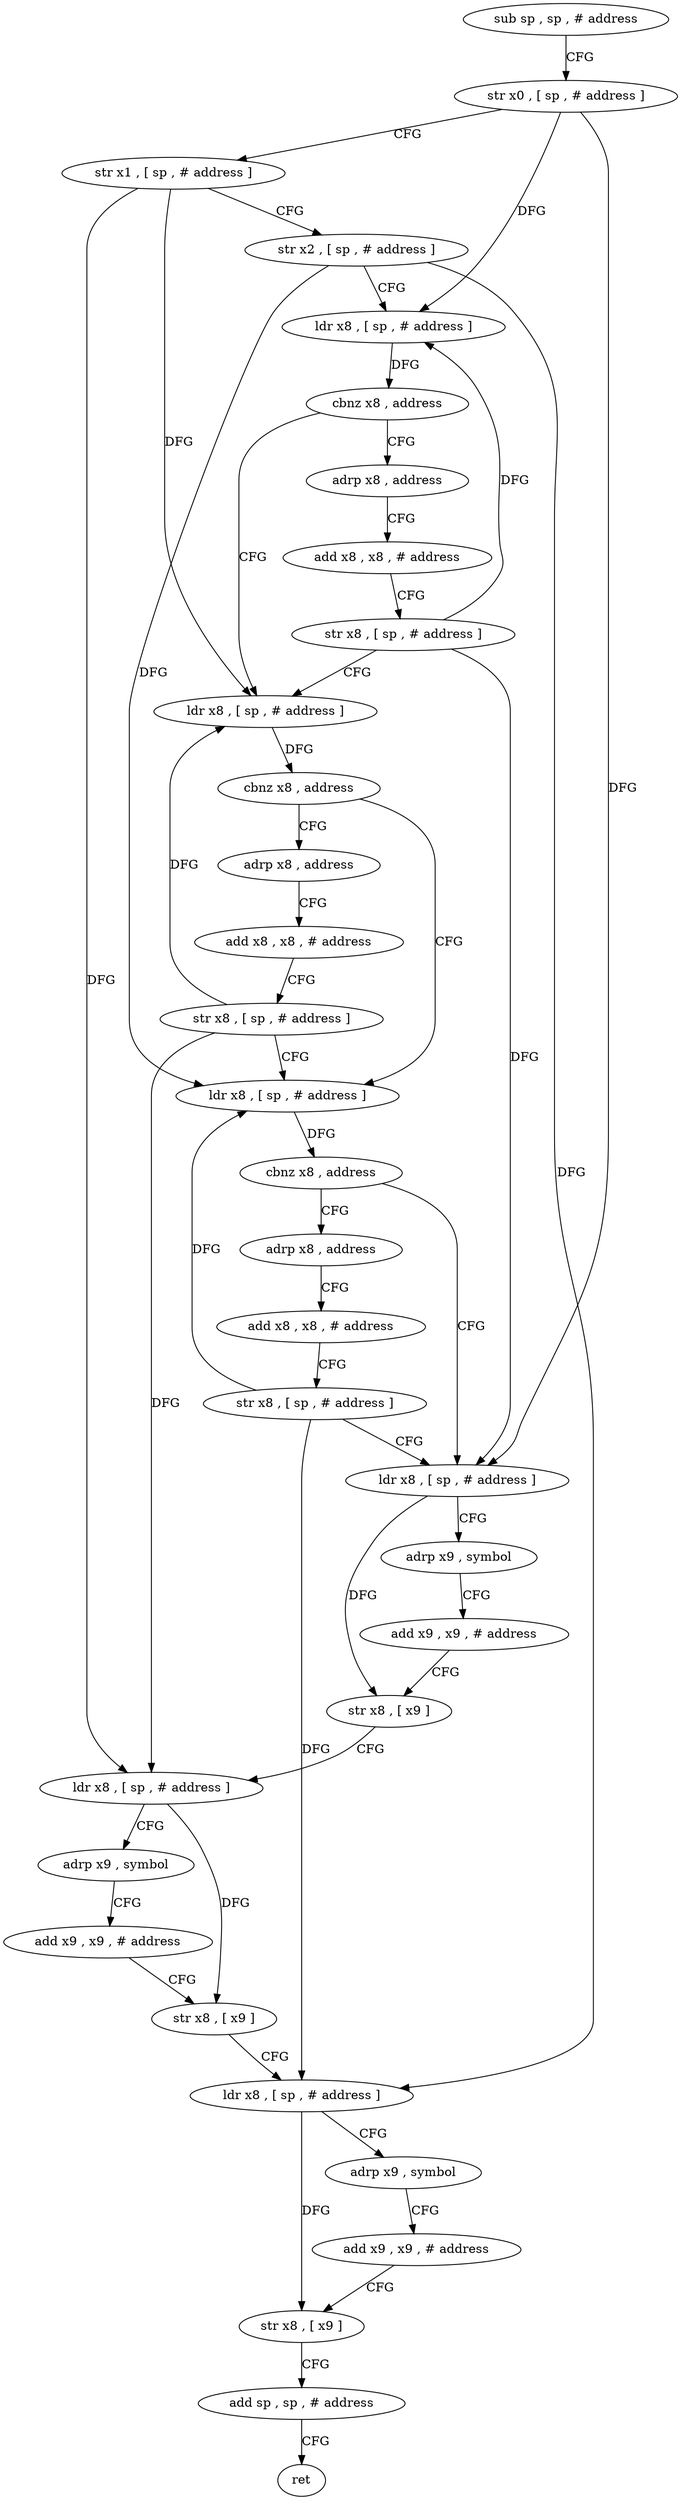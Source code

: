 digraph "func" {
"4233272" [label = "sub sp , sp , # address" ]
"4233276" [label = "str x0 , [ sp , # address ]" ]
"4233280" [label = "str x1 , [ sp , # address ]" ]
"4233284" [label = "str x2 , [ sp , # address ]" ]
"4233288" [label = "ldr x8 , [ sp , # address ]" ]
"4233292" [label = "cbnz x8 , address" ]
"4233308" [label = "ldr x8 , [ sp , # address ]" ]
"4233296" [label = "adrp x8 , address" ]
"4233312" [label = "cbnz x8 , address" ]
"4233328" [label = "ldr x8 , [ sp , # address ]" ]
"4233316" [label = "adrp x8 , address" ]
"4233300" [label = "add x8 , x8 , # address" ]
"4233304" [label = "str x8 , [ sp , # address ]" ]
"4233332" [label = "cbnz x8 , address" ]
"4233348" [label = "ldr x8 , [ sp , # address ]" ]
"4233336" [label = "adrp x8 , address" ]
"4233320" [label = "add x8 , x8 , # address" ]
"4233324" [label = "str x8 , [ sp , # address ]" ]
"4233352" [label = "adrp x9 , symbol" ]
"4233356" [label = "add x9 , x9 , # address" ]
"4233360" [label = "str x8 , [ x9 ]" ]
"4233364" [label = "ldr x8 , [ sp , # address ]" ]
"4233368" [label = "adrp x9 , symbol" ]
"4233372" [label = "add x9 , x9 , # address" ]
"4233376" [label = "str x8 , [ x9 ]" ]
"4233380" [label = "ldr x8 , [ sp , # address ]" ]
"4233384" [label = "adrp x9 , symbol" ]
"4233388" [label = "add x9 , x9 , # address" ]
"4233392" [label = "str x8 , [ x9 ]" ]
"4233396" [label = "add sp , sp , # address" ]
"4233400" [label = "ret" ]
"4233340" [label = "add x8 , x8 , # address" ]
"4233344" [label = "str x8 , [ sp , # address ]" ]
"4233272" -> "4233276" [ label = "CFG" ]
"4233276" -> "4233280" [ label = "CFG" ]
"4233276" -> "4233288" [ label = "DFG" ]
"4233276" -> "4233348" [ label = "DFG" ]
"4233280" -> "4233284" [ label = "CFG" ]
"4233280" -> "4233308" [ label = "DFG" ]
"4233280" -> "4233364" [ label = "DFG" ]
"4233284" -> "4233288" [ label = "CFG" ]
"4233284" -> "4233328" [ label = "DFG" ]
"4233284" -> "4233380" [ label = "DFG" ]
"4233288" -> "4233292" [ label = "DFG" ]
"4233292" -> "4233308" [ label = "CFG" ]
"4233292" -> "4233296" [ label = "CFG" ]
"4233308" -> "4233312" [ label = "DFG" ]
"4233296" -> "4233300" [ label = "CFG" ]
"4233312" -> "4233328" [ label = "CFG" ]
"4233312" -> "4233316" [ label = "CFG" ]
"4233328" -> "4233332" [ label = "DFG" ]
"4233316" -> "4233320" [ label = "CFG" ]
"4233300" -> "4233304" [ label = "CFG" ]
"4233304" -> "4233308" [ label = "CFG" ]
"4233304" -> "4233288" [ label = "DFG" ]
"4233304" -> "4233348" [ label = "DFG" ]
"4233332" -> "4233348" [ label = "CFG" ]
"4233332" -> "4233336" [ label = "CFG" ]
"4233348" -> "4233352" [ label = "CFG" ]
"4233348" -> "4233360" [ label = "DFG" ]
"4233336" -> "4233340" [ label = "CFG" ]
"4233320" -> "4233324" [ label = "CFG" ]
"4233324" -> "4233328" [ label = "CFG" ]
"4233324" -> "4233308" [ label = "DFG" ]
"4233324" -> "4233364" [ label = "DFG" ]
"4233352" -> "4233356" [ label = "CFG" ]
"4233356" -> "4233360" [ label = "CFG" ]
"4233360" -> "4233364" [ label = "CFG" ]
"4233364" -> "4233368" [ label = "CFG" ]
"4233364" -> "4233376" [ label = "DFG" ]
"4233368" -> "4233372" [ label = "CFG" ]
"4233372" -> "4233376" [ label = "CFG" ]
"4233376" -> "4233380" [ label = "CFG" ]
"4233380" -> "4233384" [ label = "CFG" ]
"4233380" -> "4233392" [ label = "DFG" ]
"4233384" -> "4233388" [ label = "CFG" ]
"4233388" -> "4233392" [ label = "CFG" ]
"4233392" -> "4233396" [ label = "CFG" ]
"4233396" -> "4233400" [ label = "CFG" ]
"4233340" -> "4233344" [ label = "CFG" ]
"4233344" -> "4233348" [ label = "CFG" ]
"4233344" -> "4233328" [ label = "DFG" ]
"4233344" -> "4233380" [ label = "DFG" ]
}
